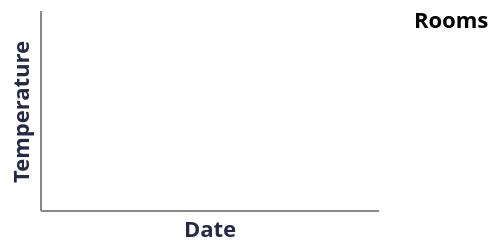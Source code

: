 {
  "$schema": "https://vega.github.io/schema/vega/v5.json",
  "width": 250,
  "height": 125,
  "padding": 5,
  "autosize": {
    "type": "fit",
    "contains": "padding"
  },
  "signals": [
    {
      "name": "minDate"
    },
    {
      "name": "maxDate"
    }
  ],
  "data": [
    {
      "name": "source"
    }
  ],
  "scales": [
    {
      "name": "x",
      "type": "utc",
      "nice": true,
      "domain": [{"signal": "minDate"}, {"signal": "maxDate"}],
      "range": "width"
    },
    {
      "name": "y",
      "type": "linear",
      "nice": true,
      "zero": false,
      "clamp": true,
      "domain": {"data": "source", "field": "temperature"},
      "range": "height"
    },
    {
      "name": "color",
      "type": "ordinal",
      "range": {
        "scheme": "set2"
      },
      "domain": {"data": "source", "field": "room"}
    }
  ],

  "axes": [
    {
      "scale": "x",
      "grid": true,
      "orient": "bottom",
      "title": "Date",
      "gridColor": "#fce6e9",
      "tickColor": "#232946",
      "labelColor": "#232946",
      "titleColor": "#232946"
    },
    {
      "scale": "y",
      "grid": true,
      "orient": "left",
      "title": "Temperature",
      "gridColor": "#fce6e9",
      "tickColor": "#232946",
      "labelColor": "#232946",
      "titleColor": "#232946"
    }
  ],

  "legends": [
    {
      "stroke": "color",
      "title": "Rooms",
      "encode": {
        "symbols": {
          "name": "legendSymbol",
          "update": {
            "fill": {"value": "transparent"},
            "strokeWidth": {"value": 2},
            "size": {"value": 64}
          }
        },
        "labels": {
          "name": "legendLabel"
        }
      }
    }
  ],

  "marks": [
    {
      "type": "group",
      "from": {
        "facet": {
          "name": "series",
          "data": "source",
          "groupby": "room"
        }
      },
      "marks": [
        {
          "type": "line",
          "from": {"data": "series"},
          "encode": {
            "update": {
              "x": {"scale": "x", "field": "time"},
              "y": {"scale": "y", "field": "temperature"},
              "stroke": {"scale": "color", "field": "room"}
            }
          }
        },
        {
          "type": "symbol",
          "from": {"data": "series"},
          "encode": {
            "update": {
              "x": {"scale": "x", "field": "time"},
              "y": {"scale": "y", "field": "temperature"},
              "stroke": {"scale": "color", "field": "room"},
              "size": {"value": 20},
              "fill": {"value": "#232946"}
            }
          }
        }
      ]
    }
  ]
}
